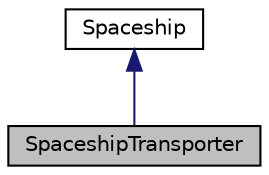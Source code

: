 digraph "SpaceshipTransporter"
{
  edge [fontname="Helvetica",fontsize="10",labelfontname="Helvetica",labelfontsize="10"];
  node [fontname="Helvetica",fontsize="10",shape=record];
  Node2 [label="SpaceshipTransporter",height=0.2,width=0.4,color="black", fillcolor="grey75", style="filled", fontcolor="black"];
  Node3 -> Node2 [dir="back",color="midnightblue",fontsize="10",style="solid"];
  Node3 [label="Spaceship",height=0.2,width=0.4,color="black", fillcolor="white", style="filled",URL="$classSpaceship.html",tooltip="Spaceship class. "];
}
